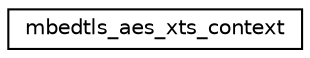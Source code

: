 digraph "Graphical Class Hierarchy"
{
 // LATEX_PDF_SIZE
  edge [fontname="Helvetica",fontsize="10",labelfontname="Helvetica",labelfontsize="10"];
  node [fontname="Helvetica",fontsize="10",shape=record];
  rankdir="LR";
  Node0 [label="mbedtls_aes_xts_context",height=0.2,width=0.4,color="black", fillcolor="white", style="filled",URL="$db/d82/structmbedtls__aes__xts__context.html",tooltip="The AES XTS context-type definition."];
}
